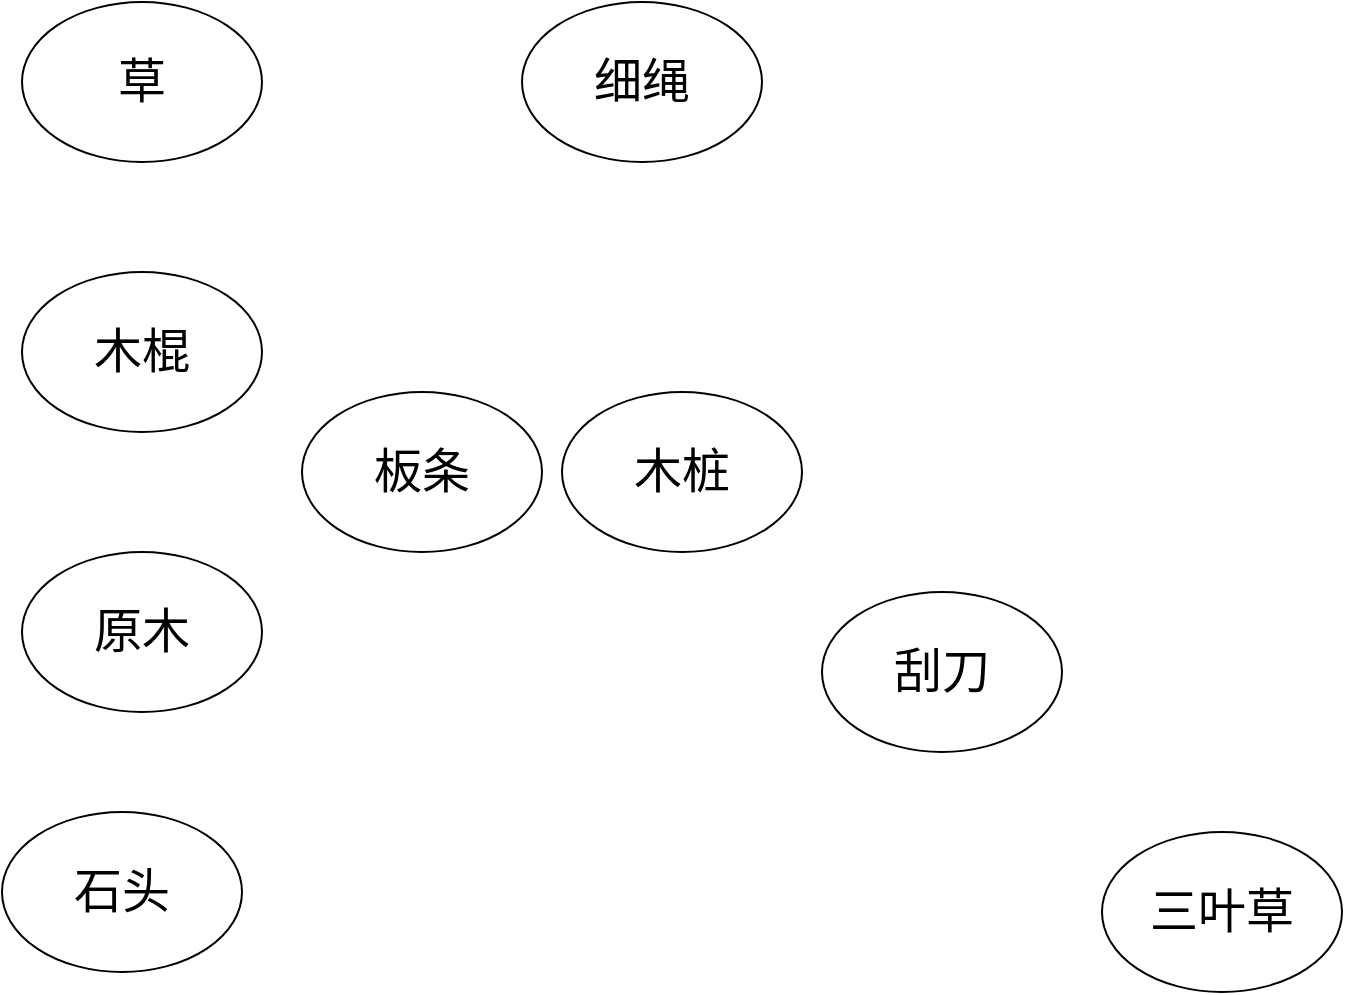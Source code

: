 <mxfile version="16.6.3" type="github">
  <diagram id="QJF9y5-ItRfiy5p3R6Vq" name="第 1 页">
    <mxGraphModel dx="872" dy="610" grid="1" gridSize="10" guides="1" tooltips="1" connect="1" arrows="1" fold="1" page="1" pageScale="1" pageWidth="827" pageHeight="1169" math="0" shadow="0">
      <root>
        <mxCell id="0" />
        <mxCell id="1" parent="0" />
        <mxCell id="pDsCyziouPlxu3_b3Cm0-1" value="&lt;font style=&quot;font-size: 24px&quot;&gt;草&lt;/font&gt;" style="ellipse;whiteSpace=wrap;html=1;" vertex="1" parent="1">
          <mxGeometry x="70" y="505" width="120" height="80" as="geometry" />
        </mxCell>
        <mxCell id="pDsCyziouPlxu3_b3Cm0-3" value="&lt;span style=&quot;font-size: 24px&quot;&gt;原木&lt;/span&gt;" style="ellipse;whiteSpace=wrap;html=1;" vertex="1" parent="1">
          <mxGeometry x="70" y="780" width="120" height="80" as="geometry" />
        </mxCell>
        <mxCell id="pDsCyziouPlxu3_b3Cm0-4" value="&lt;span style=&quot;font-size: 24px&quot;&gt;木棍&lt;/span&gt;" style="ellipse;whiteSpace=wrap;html=1;" vertex="1" parent="1">
          <mxGeometry x="70" y="640" width="120" height="80" as="geometry" />
        </mxCell>
        <mxCell id="pDsCyziouPlxu3_b3Cm0-5" value="&lt;span style=&quot;font-size: 24px&quot;&gt;三叶草&lt;/span&gt;" style="ellipse;whiteSpace=wrap;html=1;" vertex="1" parent="1">
          <mxGeometry x="610" y="920" width="120" height="80" as="geometry" />
        </mxCell>
        <mxCell id="pDsCyziouPlxu3_b3Cm0-6" value="&lt;span style=&quot;font-size: 24px&quot;&gt;石头&lt;/span&gt;" style="ellipse;whiteSpace=wrap;html=1;" vertex="1" parent="1">
          <mxGeometry x="60" y="910" width="120" height="80" as="geometry" />
        </mxCell>
        <mxCell id="pDsCyziouPlxu3_b3Cm0-7" value="&lt;span style=&quot;font-size: 24px&quot;&gt;刮刀&lt;/span&gt;" style="ellipse;whiteSpace=wrap;html=1;" vertex="1" parent="1">
          <mxGeometry x="470" y="800" width="120" height="80" as="geometry" />
        </mxCell>
        <mxCell id="pDsCyziouPlxu3_b3Cm0-9" value="&lt;font style=&quot;font-size: 24px&quot;&gt;细绳&lt;/font&gt;" style="ellipse;whiteSpace=wrap;html=1;" vertex="1" parent="1">
          <mxGeometry x="320" y="505" width="120" height="80" as="geometry" />
        </mxCell>
        <mxCell id="pDsCyziouPlxu3_b3Cm0-10" value="&lt;font style=&quot;font-size: 24px&quot;&gt;板条&lt;/font&gt;" style="ellipse;whiteSpace=wrap;html=1;" vertex="1" parent="1">
          <mxGeometry x="210" y="700" width="120" height="80" as="geometry" />
        </mxCell>
        <mxCell id="pDsCyziouPlxu3_b3Cm0-11" value="&lt;span style=&quot;font-size: 24px&quot;&gt;木桩&lt;/span&gt;" style="ellipse;whiteSpace=wrap;html=1;" vertex="1" parent="1">
          <mxGeometry x="340" y="700" width="120" height="80" as="geometry" />
        </mxCell>
      </root>
    </mxGraphModel>
  </diagram>
</mxfile>
